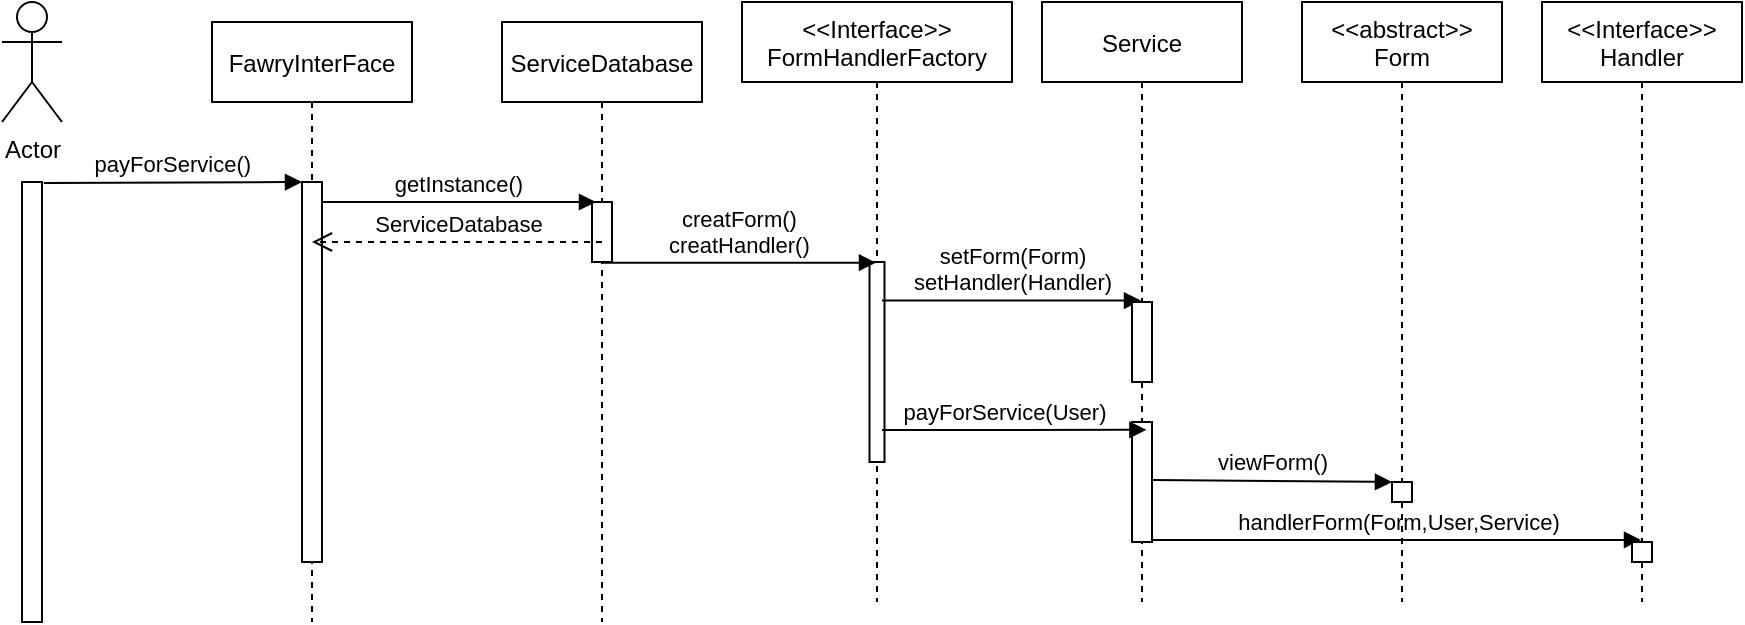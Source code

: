 <mxfile version="20.6.0" type="device"><diagram id="kgpKYQtTHZ0yAKxKKP6v" name="Page-1"><mxGraphModel dx="1146" dy="520" grid="1" gridSize="10" guides="1" tooltips="1" connect="1" arrows="1" fold="1" page="1" pageScale="1" pageWidth="850" pageHeight="1100" math="0" shadow="0"><root><mxCell id="0"/><mxCell id="1" parent="0"/><mxCell id="3nuBFxr9cyL0pnOWT2aG-1" value="FawryInterFace" style="shape=umlLifeline;perimeter=lifelinePerimeter;container=1;collapsible=0;recursiveResize=0;rounded=0;shadow=0;strokeWidth=1;" parent="1" vertex="1"><mxGeometry x="125" y="90" width="100" height="300" as="geometry"/></mxCell><mxCell id="3nuBFxr9cyL0pnOWT2aG-2" value="" style="points=[];perimeter=orthogonalPerimeter;rounded=0;shadow=0;strokeWidth=1;" parent="3nuBFxr9cyL0pnOWT2aG-1" vertex="1"><mxGeometry x="45" y="80" width="10" height="190" as="geometry"/></mxCell><mxCell id="3nuBFxr9cyL0pnOWT2aG-5" value="&lt;&lt;Interface&gt;&gt;&#10;FormHandlerFactory" style="shape=umlLifeline;perimeter=lifelinePerimeter;container=1;collapsible=0;recursiveResize=0;rounded=0;shadow=0;strokeWidth=1;" parent="1" vertex="1"><mxGeometry x="390" y="80" width="135" height="300" as="geometry"/></mxCell><mxCell id="3nuBFxr9cyL0pnOWT2aG-6" value="" style="points=[];perimeter=orthogonalPerimeter;rounded=0;shadow=0;strokeWidth=1;" parent="3nuBFxr9cyL0pnOWT2aG-5" vertex="1"><mxGeometry x="63.75" y="130" width="7.5" height="100" as="geometry"/></mxCell><mxCell id="Lup7NcYGYyTVGoWWdQxq-9" value="setForm(Form)&lt;br&gt;setHandler(Handler)" style="html=1;verticalAlign=bottom;endArrow=block;rounded=0;" edge="1" parent="3nuBFxr9cyL0pnOWT2aG-5" target="Lup7NcYGYyTVGoWWdQxq-7"><mxGeometry width="80" relative="1" as="geometry"><mxPoint x="70" y="149.31" as="sourcePoint"/><mxPoint x="150" y="149.31" as="targetPoint"/></mxGeometry></mxCell><mxCell id="3nuBFxr9cyL0pnOWT2aG-8" value="payForService()" style="verticalAlign=bottom;endArrow=block;shadow=0;strokeWidth=1;exitX=1.09;exitY=0.002;exitDx=0;exitDy=0;exitPerimeter=0;" parent="1" source="Lup7NcYGYyTVGoWWdQxq-2" edge="1"><mxGeometry relative="1" as="geometry"><mxPoint x="280" y="170" as="sourcePoint"/><mxPoint x="170" y="170" as="targetPoint"/></mxGeometry></mxCell><mxCell id="Lup7NcYGYyTVGoWWdQxq-1" value="Actor" style="shape=umlActor;verticalLabelPosition=bottom;verticalAlign=top;html=1;outlineConnect=0;" vertex="1" parent="1"><mxGeometry x="20" y="80" width="30" height="60" as="geometry"/></mxCell><mxCell id="Lup7NcYGYyTVGoWWdQxq-2" value="" style="points=[];perimeter=orthogonalPerimeter;rounded=0;shadow=0;strokeWidth=1;" vertex="1" parent="1"><mxGeometry x="30" y="170" width="10" height="220" as="geometry"/></mxCell><mxCell id="Lup7NcYGYyTVGoWWdQxq-3" value="creatForm()&#10;creatHandler()" style="verticalAlign=bottom;endArrow=block;shadow=0;strokeWidth=1;exitX=0.521;exitY=1.011;exitDx=0;exitDy=0;exitPerimeter=0;" edge="1" parent="1" source="Lup7NcYGYyTVGoWWdQxq-5" target="3nuBFxr9cyL0pnOWT2aG-5"><mxGeometry relative="1" as="geometry"><mxPoint x="320" y="200" as="sourcePoint"/><mxPoint x="309.1" y="200" as="targetPoint"/></mxGeometry></mxCell><mxCell id="Lup7NcYGYyTVGoWWdQxq-4" value="ServiceDatabase" style="shape=umlLifeline;perimeter=lifelinePerimeter;container=1;collapsible=0;recursiveResize=0;rounded=0;shadow=0;strokeWidth=1;" vertex="1" parent="1"><mxGeometry x="270" y="90" width="100" height="300" as="geometry"/></mxCell><mxCell id="Lup7NcYGYyTVGoWWdQxq-5" value="" style="points=[];perimeter=orthogonalPerimeter;rounded=0;shadow=0;strokeWidth=1;" vertex="1" parent="Lup7NcYGYyTVGoWWdQxq-4"><mxGeometry x="45" y="90" width="10" height="30" as="geometry"/></mxCell><mxCell id="Lup7NcYGYyTVGoWWdQxq-6" value="getInstance()" style="verticalAlign=bottom;endArrow=block;shadow=0;strokeWidth=1;" edge="1" parent="1"><mxGeometry relative="1" as="geometry"><mxPoint x="180" y="180" as="sourcePoint"/><mxPoint x="317" y="180" as="targetPoint"/></mxGeometry></mxCell><mxCell id="Lup7NcYGYyTVGoWWdQxq-7" value="Service" style="shape=umlLifeline;perimeter=lifelinePerimeter;container=1;collapsible=0;recursiveResize=0;rounded=0;shadow=0;strokeWidth=1;" vertex="1" parent="1"><mxGeometry x="540" y="80" width="100" height="300" as="geometry"/></mxCell><mxCell id="Lup7NcYGYyTVGoWWdQxq-8" value="" style="points=[];perimeter=orthogonalPerimeter;rounded=0;shadow=0;strokeWidth=1;" vertex="1" parent="Lup7NcYGYyTVGoWWdQxq-7"><mxGeometry x="45" y="150" width="10" height="40" as="geometry"/></mxCell><mxCell id="Lup7NcYGYyTVGoWWdQxq-14" value="" style="points=[];perimeter=orthogonalPerimeter;rounded=0;shadow=0;strokeWidth=1;" vertex="1" parent="Lup7NcYGYyTVGoWWdQxq-7"><mxGeometry x="45" y="210" width="10" height="60" as="geometry"/></mxCell><mxCell id="Lup7NcYGYyTVGoWWdQxq-16" value="handlerForm(Form,User,Service)" style="html=1;verticalAlign=bottom;endArrow=block;rounded=0;exitX=1.043;exitY=0.483;exitDx=0;exitDy=0;exitPerimeter=0;" edge="1" parent="Lup7NcYGYyTVGoWWdQxq-7" target="Lup7NcYGYyTVGoWWdQxq-18"><mxGeometry width="80" relative="1" as="geometry"><mxPoint x="55.0" y="268.98" as="sourcePoint"/><mxPoint x="174.57" y="270" as="targetPoint"/></mxGeometry></mxCell><mxCell id="Lup7NcYGYyTVGoWWdQxq-11" value="&lt;&lt;abstract&gt;&gt;&#10;Form" style="shape=umlLifeline;perimeter=lifelinePerimeter;container=1;collapsible=0;recursiveResize=0;rounded=0;shadow=0;strokeWidth=1;" vertex="1" parent="1"><mxGeometry x="670" y="80" width="100" height="300" as="geometry"/></mxCell><mxCell id="Lup7NcYGYyTVGoWWdQxq-12" value="" style="points=[];perimeter=orthogonalPerimeter;rounded=0;shadow=0;strokeWidth=1;" vertex="1" parent="Lup7NcYGYyTVGoWWdQxq-11"><mxGeometry x="45" y="240" width="10" height="10" as="geometry"/></mxCell><mxCell id="Lup7NcYGYyTVGoWWdQxq-15" value="viewForm()" style="html=1;verticalAlign=bottom;endArrow=block;rounded=0;exitX=1.043;exitY=0.483;exitDx=0;exitDy=0;exitPerimeter=0;" edge="1" parent="Lup7NcYGYyTVGoWWdQxq-11" source="Lup7NcYGYyTVGoWWdQxq-14"><mxGeometry width="80" relative="1" as="geometry"><mxPoint x="-70" y="240" as="sourcePoint"/><mxPoint x="45" y="240" as="targetPoint"/></mxGeometry></mxCell><mxCell id="Lup7NcYGYyTVGoWWdQxq-10" value="payForService(User)" style="html=1;verticalAlign=bottom;endArrow=block;rounded=0;entryX=0.522;entryY=0.713;entryDx=0;entryDy=0;entryPerimeter=0;" edge="1" parent="1" target="Lup7NcYGYyTVGoWWdQxq-7"><mxGeometry x="-0.073" width="80" relative="1" as="geometry"><mxPoint x="460" y="294" as="sourcePoint"/><mxPoint x="540" y="250" as="targetPoint"/><mxPoint as="offset"/></mxGeometry></mxCell><mxCell id="Lup7NcYGYyTVGoWWdQxq-18" value="&lt;&lt;Interface&gt;&gt;&#10;Handler" style="shape=umlLifeline;perimeter=lifelinePerimeter;container=1;collapsible=0;recursiveResize=0;rounded=0;shadow=0;strokeWidth=1;" vertex="1" parent="1"><mxGeometry x="790" y="80" width="100" height="300" as="geometry"/></mxCell><mxCell id="Lup7NcYGYyTVGoWWdQxq-22" value="" style="points=[];perimeter=orthogonalPerimeter;rounded=0;shadow=0;strokeWidth=1;" vertex="1" parent="Lup7NcYGYyTVGoWWdQxq-18"><mxGeometry x="45" y="270" width="10" height="10" as="geometry"/></mxCell><mxCell id="Lup7NcYGYyTVGoWWdQxq-23" value="ServiceDatabase" style="html=1;verticalAlign=bottom;endArrow=open;dashed=1;endSize=8;rounded=0;" edge="1" parent="1" target="3nuBFxr9cyL0pnOWT2aG-1"><mxGeometry relative="1" as="geometry"><mxPoint x="320" y="200" as="sourcePoint"/><mxPoint x="240" y="200" as="targetPoint"/></mxGeometry></mxCell></root></mxGraphModel></diagram></mxfile>